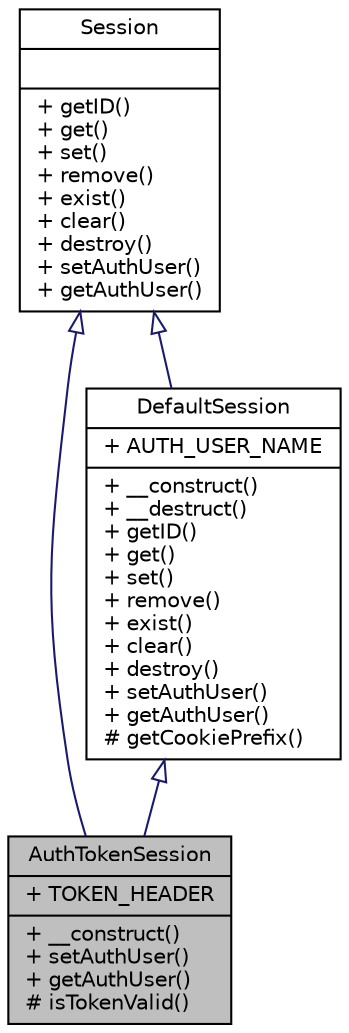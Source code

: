 digraph "AuthTokenSession"
{
  edge [fontname="Helvetica",fontsize="10",labelfontname="Helvetica",labelfontsize="10"];
  node [fontname="Helvetica",fontsize="10",shape=record];
  Node1 [label="{AuthTokenSession\n|+ TOKEN_HEADER\l|+ __construct()\l+ setAuthUser()\l+ getAuthUser()\l# isTokenValid()\l}",height=0.2,width=0.4,color="black", fillcolor="grey75", style="filled", fontcolor="black"];
  Node2 -> Node1 [dir="back",color="midnightblue",fontsize="10",style="solid",arrowtail="onormal",fontname="Helvetica"];
  Node2 [label="{DefaultSession\n|+ AUTH_USER_NAME\l|+ __construct()\l+ __destruct()\l+ getID()\l+ get()\l+ set()\l+ remove()\l+ exist()\l+ clear()\l+ destroy()\l+ setAuthUser()\l+ getAuthUser()\l# getCookiePrefix()\l}",height=0.2,width=0.4,color="black", fillcolor="white", style="filled",URL="$classwcmf_1_1lib_1_1core_1_1impl_1_1_default_session.html",tooltip="DefaultSession uses the default PHP session implementation: "];
  Node3 -> Node2 [dir="back",color="midnightblue",fontsize="10",style="solid",arrowtail="onormal",fontname="Helvetica"];
  Node3 [label="{Session\n||+ getID()\l+ get()\l+ set()\l+ remove()\l+ exist()\l+ clear()\l+ destroy()\l+ setAuthUser()\l+ getAuthUser()\l}",height=0.2,width=0.4,color="black", fillcolor="white", style="filled",URL="$interfacewcmf_1_1lib_1_1core_1_1_session.html",tooltip="Session is the interface for session implementations and defines access to session variables..."];
  Node3 -> Node1 [dir="back",color="midnightblue",fontsize="10",style="solid",arrowtail="onormal",fontname="Helvetica"];
}
